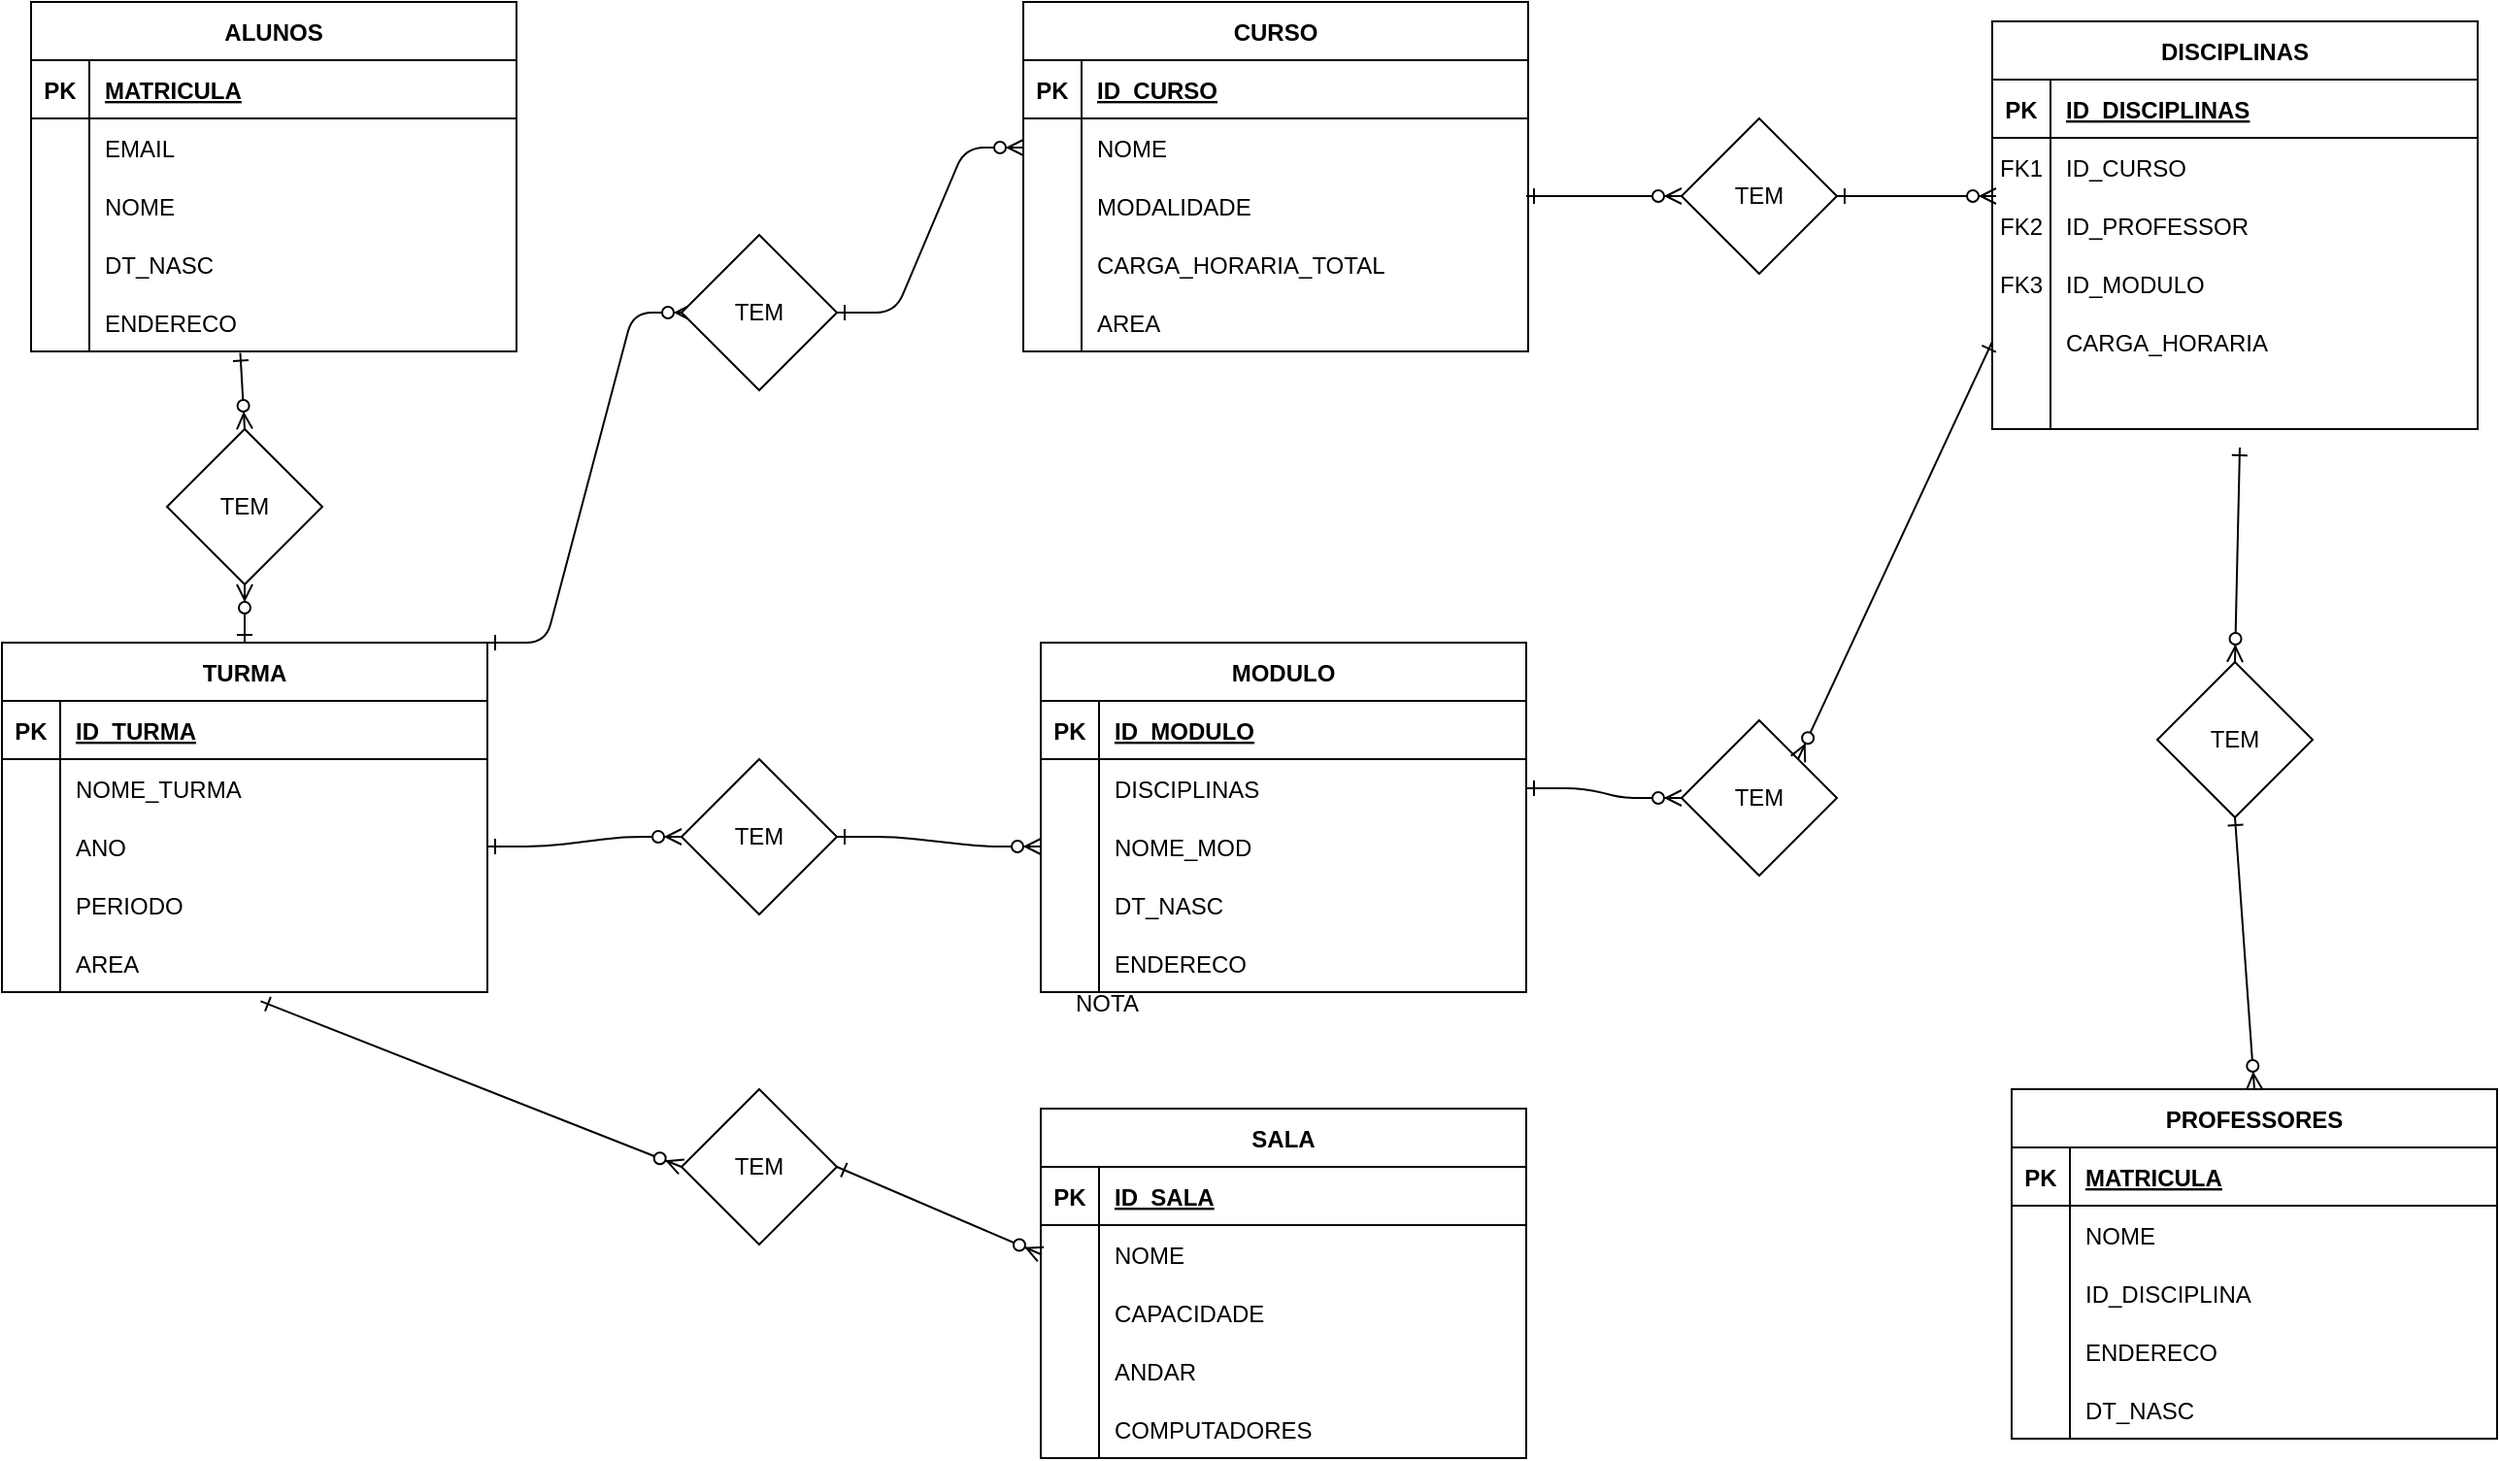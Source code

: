 <mxfile version="21.7.5" type="github">
  <diagram id="R2lEEEUBdFMjLlhIrx00" name="Page-1">
    <mxGraphModel dx="1434" dy="768" grid="1" gridSize="10" guides="1" tooltips="1" connect="1" arrows="1" fold="1" page="1" pageScale="1" pageWidth="850" pageHeight="1100" math="0" shadow="0" extFonts="Permanent Marker^https://fonts.googleapis.com/css?family=Permanent+Marker">
      <root>
        <mxCell id="0" />
        <mxCell id="1" parent="0" />
        <mxCell id="C-vyLk0tnHw3VtMMgP7b-1" value="" style="edgeStyle=entityRelationEdgeStyle;endArrow=ERzeroToMany;startArrow=ERone;endFill=1;startFill=0;exitX=1;exitY=0.5;exitDx=0;exitDy=0;entryX=0;entryY=0.5;entryDx=0;entryDy=0;" parent="1" source="-hiC41WYeYtVtAj1oazb-33" target="C-vyLk0tnHw3VtMMgP7b-6" edge="1">
          <mxGeometry width="100" height="100" relative="1" as="geometry">
            <mxPoint x="340" y="720" as="sourcePoint" />
            <mxPoint x="440" y="620" as="targetPoint" />
            <Array as="points">
              <mxPoint x="410" y="200" />
            </Array>
          </mxGeometry>
        </mxCell>
        <mxCell id="C-vyLk0tnHw3VtMMgP7b-12" value="" style="edgeStyle=entityRelationEdgeStyle;endArrow=ERzeroToMany;startArrow=ERone;endFill=1;startFill=0;entryX=0;entryY=0.5;entryDx=0;entryDy=0;" parent="1" source="-hiC41WYeYtVtAj1oazb-38" target="plqxTGIZk48bvA9duy29-41" edge="1">
          <mxGeometry width="100" height="100" relative="1" as="geometry">
            <mxPoint x="200" y="580" as="sourcePoint" />
            <mxPoint x="240" y="930" as="targetPoint" />
          </mxGeometry>
        </mxCell>
        <mxCell id="C-vyLk0tnHw3VtMMgP7b-2" value="CURSO" style="shape=table;startSize=30;container=1;collapsible=1;childLayout=tableLayout;fixedRows=1;rowLines=0;fontStyle=1;align=center;resizeLast=1;" parent="1" vertex="1">
          <mxGeometry x="561" y="120" width="260" height="180" as="geometry" />
        </mxCell>
        <mxCell id="C-vyLk0tnHw3VtMMgP7b-3" value="" style="shape=partialRectangle;collapsible=0;dropTarget=0;pointerEvents=0;fillColor=none;points=[[0,0.5],[1,0.5]];portConstraint=eastwest;top=0;left=0;right=0;bottom=1;" parent="C-vyLk0tnHw3VtMMgP7b-2" vertex="1">
          <mxGeometry y="30" width="260" height="30" as="geometry" />
        </mxCell>
        <mxCell id="C-vyLk0tnHw3VtMMgP7b-4" value="PK" style="shape=partialRectangle;overflow=hidden;connectable=0;fillColor=none;top=0;left=0;bottom=0;right=0;fontStyle=1;" parent="C-vyLk0tnHw3VtMMgP7b-3" vertex="1">
          <mxGeometry width="30" height="30" as="geometry">
            <mxRectangle width="30" height="30" as="alternateBounds" />
          </mxGeometry>
        </mxCell>
        <mxCell id="C-vyLk0tnHw3VtMMgP7b-5" value="ID_CURSO" style="shape=partialRectangle;overflow=hidden;connectable=0;fillColor=none;top=0;left=0;bottom=0;right=0;align=left;spacingLeft=6;fontStyle=5;" parent="C-vyLk0tnHw3VtMMgP7b-3" vertex="1">
          <mxGeometry x="30" width="230" height="30" as="geometry">
            <mxRectangle width="230" height="30" as="alternateBounds" />
          </mxGeometry>
        </mxCell>
        <mxCell id="C-vyLk0tnHw3VtMMgP7b-6" value="" style="shape=partialRectangle;collapsible=0;dropTarget=0;pointerEvents=0;fillColor=none;points=[[0,0.5],[1,0.5]];portConstraint=eastwest;top=0;left=0;right=0;bottom=0;" parent="C-vyLk0tnHw3VtMMgP7b-2" vertex="1">
          <mxGeometry y="60" width="260" height="30" as="geometry" />
        </mxCell>
        <mxCell id="C-vyLk0tnHw3VtMMgP7b-7" value="" style="shape=partialRectangle;overflow=hidden;connectable=0;fillColor=none;top=0;left=0;bottom=0;right=0;" parent="C-vyLk0tnHw3VtMMgP7b-6" vertex="1">
          <mxGeometry width="30" height="30" as="geometry">
            <mxRectangle width="30" height="30" as="alternateBounds" />
          </mxGeometry>
        </mxCell>
        <mxCell id="C-vyLk0tnHw3VtMMgP7b-8" value="NOME" style="shape=partialRectangle;overflow=hidden;connectable=0;fillColor=none;top=0;left=0;bottom=0;right=0;align=left;spacingLeft=6;" parent="C-vyLk0tnHw3VtMMgP7b-6" vertex="1">
          <mxGeometry x="30" width="230" height="30" as="geometry">
            <mxRectangle width="230" height="30" as="alternateBounds" />
          </mxGeometry>
        </mxCell>
        <mxCell id="C-vyLk0tnHw3VtMMgP7b-9" value="" style="shape=partialRectangle;collapsible=0;dropTarget=0;pointerEvents=0;fillColor=none;points=[[0,0.5],[1,0.5]];portConstraint=eastwest;top=0;left=0;right=0;bottom=0;" parent="C-vyLk0tnHw3VtMMgP7b-2" vertex="1">
          <mxGeometry y="90" width="260" height="30" as="geometry" />
        </mxCell>
        <mxCell id="C-vyLk0tnHw3VtMMgP7b-10" value="" style="shape=partialRectangle;overflow=hidden;connectable=0;fillColor=none;top=0;left=0;bottom=0;right=0;" parent="C-vyLk0tnHw3VtMMgP7b-9" vertex="1">
          <mxGeometry width="30" height="30" as="geometry">
            <mxRectangle width="30" height="30" as="alternateBounds" />
          </mxGeometry>
        </mxCell>
        <mxCell id="C-vyLk0tnHw3VtMMgP7b-11" value="MODALIDADE" style="shape=partialRectangle;overflow=hidden;connectable=0;fillColor=none;top=0;left=0;bottom=0;right=0;align=left;spacingLeft=6;" parent="C-vyLk0tnHw3VtMMgP7b-9" vertex="1">
          <mxGeometry x="30" width="230" height="30" as="geometry">
            <mxRectangle width="230" height="30" as="alternateBounds" />
          </mxGeometry>
        </mxCell>
        <mxCell id="plqxTGIZk48bvA9duy29-15" value="" style="shape=partialRectangle;collapsible=0;dropTarget=0;pointerEvents=0;fillColor=none;points=[[0,0.5],[1,0.5]];portConstraint=eastwest;top=0;left=0;right=0;bottom=0;" parent="C-vyLk0tnHw3VtMMgP7b-2" vertex="1">
          <mxGeometry y="120" width="260" height="30" as="geometry" />
        </mxCell>
        <mxCell id="plqxTGIZk48bvA9duy29-16" value="" style="shape=partialRectangle;overflow=hidden;connectable=0;fillColor=none;top=0;left=0;bottom=0;right=0;" parent="plqxTGIZk48bvA9duy29-15" vertex="1">
          <mxGeometry width="30" height="30" as="geometry">
            <mxRectangle width="30" height="30" as="alternateBounds" />
          </mxGeometry>
        </mxCell>
        <mxCell id="plqxTGIZk48bvA9duy29-17" value="CARGA_HORARIA_TOTAL" style="shape=partialRectangle;overflow=hidden;connectable=0;fillColor=none;top=0;left=0;bottom=0;right=0;align=left;spacingLeft=6;" parent="plqxTGIZk48bvA9duy29-15" vertex="1">
          <mxGeometry x="30" width="230" height="30" as="geometry">
            <mxRectangle width="230" height="30" as="alternateBounds" />
          </mxGeometry>
        </mxCell>
        <mxCell id="plqxTGIZk48bvA9duy29-18" value="" style="shape=partialRectangle;collapsible=0;dropTarget=0;pointerEvents=0;fillColor=none;points=[[0,0.5],[1,0.5]];portConstraint=eastwest;top=0;left=0;right=0;bottom=0;" parent="C-vyLk0tnHw3VtMMgP7b-2" vertex="1">
          <mxGeometry y="150" width="260" height="30" as="geometry" />
        </mxCell>
        <mxCell id="plqxTGIZk48bvA9duy29-19" value="" style="shape=partialRectangle;overflow=hidden;connectable=0;fillColor=none;top=0;left=0;bottom=0;right=0;" parent="plqxTGIZk48bvA9duy29-18" vertex="1">
          <mxGeometry width="30" height="30" as="geometry">
            <mxRectangle width="30" height="30" as="alternateBounds" />
          </mxGeometry>
        </mxCell>
        <mxCell id="plqxTGIZk48bvA9duy29-20" value="AREA" style="shape=partialRectangle;overflow=hidden;connectable=0;fillColor=none;top=0;left=0;bottom=0;right=0;align=left;spacingLeft=6;" parent="plqxTGIZk48bvA9duy29-18" vertex="1">
          <mxGeometry x="30" width="230" height="30" as="geometry">
            <mxRectangle width="230" height="30" as="alternateBounds" />
          </mxGeometry>
        </mxCell>
        <mxCell id="C-vyLk0tnHw3VtMMgP7b-13" value="DISCIPLINAS" style="shape=table;startSize=30;container=1;collapsible=1;childLayout=tableLayout;fixedRows=1;rowLines=0;fontStyle=1;align=center;resizeLast=1;" parent="1" vertex="1">
          <mxGeometry x="1060" y="130" width="250" height="210" as="geometry" />
        </mxCell>
        <mxCell id="C-vyLk0tnHw3VtMMgP7b-14" value="" style="shape=partialRectangle;collapsible=0;dropTarget=0;pointerEvents=0;fillColor=none;points=[[0,0.5],[1,0.5]];portConstraint=eastwest;top=0;left=0;right=0;bottom=1;" parent="C-vyLk0tnHw3VtMMgP7b-13" vertex="1">
          <mxGeometry y="30" width="250" height="30" as="geometry" />
        </mxCell>
        <mxCell id="C-vyLk0tnHw3VtMMgP7b-15" value="PK" style="shape=partialRectangle;overflow=hidden;connectable=0;fillColor=none;top=0;left=0;bottom=0;right=0;fontStyle=1;" parent="C-vyLk0tnHw3VtMMgP7b-14" vertex="1">
          <mxGeometry width="30" height="30" as="geometry">
            <mxRectangle width="30" height="30" as="alternateBounds" />
          </mxGeometry>
        </mxCell>
        <mxCell id="C-vyLk0tnHw3VtMMgP7b-16" value="ID_DISCIPLINAS" style="shape=partialRectangle;overflow=hidden;connectable=0;fillColor=none;top=0;left=0;bottom=0;right=0;align=left;spacingLeft=6;fontStyle=5;" parent="C-vyLk0tnHw3VtMMgP7b-14" vertex="1">
          <mxGeometry x="30" width="220" height="30" as="geometry">
            <mxRectangle width="220" height="30" as="alternateBounds" />
          </mxGeometry>
        </mxCell>
        <mxCell id="C-vyLk0tnHw3VtMMgP7b-17" value="" style="shape=partialRectangle;collapsible=0;dropTarget=0;pointerEvents=0;fillColor=none;points=[[0,0.5],[1,0.5]];portConstraint=eastwest;top=0;left=0;right=0;bottom=0;" parent="C-vyLk0tnHw3VtMMgP7b-13" vertex="1">
          <mxGeometry y="60" width="250" height="30" as="geometry" />
        </mxCell>
        <mxCell id="C-vyLk0tnHw3VtMMgP7b-18" value="FK1" style="shape=partialRectangle;overflow=hidden;connectable=0;fillColor=none;top=0;left=0;bottom=0;right=0;" parent="C-vyLk0tnHw3VtMMgP7b-17" vertex="1">
          <mxGeometry width="30" height="30" as="geometry">
            <mxRectangle width="30" height="30" as="alternateBounds" />
          </mxGeometry>
        </mxCell>
        <mxCell id="C-vyLk0tnHw3VtMMgP7b-19" value="ID_CURSO" style="shape=partialRectangle;overflow=hidden;connectable=0;fillColor=none;top=0;left=0;bottom=0;right=0;align=left;spacingLeft=6;" parent="C-vyLk0tnHw3VtMMgP7b-17" vertex="1">
          <mxGeometry x="30" width="220" height="30" as="geometry">
            <mxRectangle width="220" height="30" as="alternateBounds" />
          </mxGeometry>
        </mxCell>
        <mxCell id="C-vyLk0tnHw3VtMMgP7b-20" value="" style="shape=partialRectangle;collapsible=0;dropTarget=0;pointerEvents=0;fillColor=none;points=[[0,0.5],[1,0.5]];portConstraint=eastwest;top=0;left=0;right=0;bottom=0;" parent="C-vyLk0tnHw3VtMMgP7b-13" vertex="1">
          <mxGeometry y="90" width="250" height="30" as="geometry" />
        </mxCell>
        <mxCell id="C-vyLk0tnHw3VtMMgP7b-21" value="FK2" style="shape=partialRectangle;overflow=hidden;connectable=0;fillColor=none;top=0;left=0;bottom=0;right=0;" parent="C-vyLk0tnHw3VtMMgP7b-20" vertex="1">
          <mxGeometry width="30" height="30" as="geometry">
            <mxRectangle width="30" height="30" as="alternateBounds" />
          </mxGeometry>
        </mxCell>
        <mxCell id="C-vyLk0tnHw3VtMMgP7b-22" value="ID_PROFESSOR" style="shape=partialRectangle;overflow=hidden;connectable=0;fillColor=none;top=0;left=0;bottom=0;right=0;align=left;spacingLeft=6;" parent="C-vyLk0tnHw3VtMMgP7b-20" vertex="1">
          <mxGeometry x="30" width="220" height="30" as="geometry">
            <mxRectangle width="220" height="30" as="alternateBounds" />
          </mxGeometry>
        </mxCell>
        <mxCell id="plqxTGIZk48bvA9duy29-24" value="" style="shape=partialRectangle;collapsible=0;dropTarget=0;pointerEvents=0;fillColor=none;points=[[0,0.5],[1,0.5]];portConstraint=eastwest;top=0;left=0;right=0;bottom=0;" parent="C-vyLk0tnHw3VtMMgP7b-13" vertex="1">
          <mxGeometry y="120" width="250" height="30" as="geometry" />
        </mxCell>
        <mxCell id="plqxTGIZk48bvA9duy29-25" value="FK3" style="shape=partialRectangle;overflow=hidden;connectable=0;fillColor=none;top=0;left=0;bottom=0;right=0;" parent="plqxTGIZk48bvA9duy29-24" vertex="1">
          <mxGeometry width="30" height="30" as="geometry">
            <mxRectangle width="30" height="30" as="alternateBounds" />
          </mxGeometry>
        </mxCell>
        <mxCell id="plqxTGIZk48bvA9duy29-26" value="" style="shape=partialRectangle;overflow=hidden;connectable=0;fillColor=none;top=0;left=0;bottom=0;right=0;align=left;spacingLeft=6;" parent="plqxTGIZk48bvA9duy29-24" vertex="1">
          <mxGeometry x="30" width="220" height="30" as="geometry">
            <mxRectangle width="220" height="30" as="alternateBounds" />
          </mxGeometry>
        </mxCell>
        <mxCell id="plqxTGIZk48bvA9duy29-27" value="" style="shape=partialRectangle;collapsible=0;dropTarget=0;pointerEvents=0;fillColor=none;points=[[0,0.5],[1,0.5]];portConstraint=eastwest;top=0;left=0;right=0;bottom=0;" parent="C-vyLk0tnHw3VtMMgP7b-13" vertex="1">
          <mxGeometry y="150" width="250" height="30" as="geometry" />
        </mxCell>
        <mxCell id="plqxTGIZk48bvA9duy29-28" value="" style="shape=partialRectangle;overflow=hidden;connectable=0;fillColor=none;top=0;left=0;bottom=0;right=0;" parent="plqxTGIZk48bvA9duy29-27" vertex="1">
          <mxGeometry width="30" height="30" as="geometry">
            <mxRectangle width="30" height="30" as="alternateBounds" />
          </mxGeometry>
        </mxCell>
        <mxCell id="plqxTGIZk48bvA9duy29-29" value="CARGA_HORARIA" style="shape=partialRectangle;overflow=hidden;connectable=0;fillColor=none;top=0;left=0;bottom=0;right=0;align=left;spacingLeft=6;" parent="plqxTGIZk48bvA9duy29-27" vertex="1">
          <mxGeometry x="30" width="220" height="30" as="geometry">
            <mxRectangle width="220" height="30" as="alternateBounds" />
          </mxGeometry>
        </mxCell>
        <mxCell id="plqxTGIZk48bvA9duy29-30" value="" style="shape=partialRectangle;collapsible=0;dropTarget=0;pointerEvents=0;fillColor=none;points=[[0,0.5],[1,0.5]];portConstraint=eastwest;top=0;left=0;right=0;bottom=0;" parent="C-vyLk0tnHw3VtMMgP7b-13" vertex="1">
          <mxGeometry y="180" width="250" height="30" as="geometry" />
        </mxCell>
        <mxCell id="plqxTGIZk48bvA9duy29-31" value="" style="shape=partialRectangle;overflow=hidden;connectable=0;fillColor=none;top=0;left=0;bottom=0;right=0;" parent="plqxTGIZk48bvA9duy29-30" vertex="1">
          <mxGeometry width="30" height="30" as="geometry">
            <mxRectangle width="30" height="30" as="alternateBounds" />
          </mxGeometry>
        </mxCell>
        <mxCell id="plqxTGIZk48bvA9duy29-32" value="" style="shape=partialRectangle;overflow=hidden;connectable=0;fillColor=none;top=0;left=0;bottom=0;right=0;align=left;spacingLeft=6;" parent="plqxTGIZk48bvA9duy29-30" vertex="1">
          <mxGeometry x="30" width="220" height="30" as="geometry">
            <mxRectangle width="220" height="30" as="alternateBounds" />
          </mxGeometry>
        </mxCell>
        <mxCell id="C-vyLk0tnHw3VtMMgP7b-23" value="ALUNOS" style="shape=table;startSize=30;container=1;collapsible=1;childLayout=tableLayout;fixedRows=1;rowLines=0;fontStyle=1;align=center;resizeLast=1;" parent="1" vertex="1">
          <mxGeometry x="50" y="120" width="250" height="180" as="geometry">
            <mxRectangle x="50" y="120" width="80" height="30" as="alternateBounds" />
          </mxGeometry>
        </mxCell>
        <mxCell id="C-vyLk0tnHw3VtMMgP7b-24" value="" style="shape=partialRectangle;collapsible=0;dropTarget=0;pointerEvents=0;fillColor=none;points=[[0,0.5],[1,0.5]];portConstraint=eastwest;top=0;left=0;right=0;bottom=1;" parent="C-vyLk0tnHw3VtMMgP7b-23" vertex="1">
          <mxGeometry y="30" width="250" height="30" as="geometry" />
        </mxCell>
        <mxCell id="C-vyLk0tnHw3VtMMgP7b-25" value="PK" style="shape=partialRectangle;overflow=hidden;connectable=0;fillColor=none;top=0;left=0;bottom=0;right=0;fontStyle=1;" parent="C-vyLk0tnHw3VtMMgP7b-24" vertex="1">
          <mxGeometry width="30" height="30" as="geometry">
            <mxRectangle width="30" height="30" as="alternateBounds" />
          </mxGeometry>
        </mxCell>
        <mxCell id="C-vyLk0tnHw3VtMMgP7b-26" value="MATRICULA" style="shape=partialRectangle;overflow=hidden;connectable=0;fillColor=none;top=0;left=0;bottom=0;right=0;align=left;spacingLeft=6;fontStyle=5;" parent="C-vyLk0tnHw3VtMMgP7b-24" vertex="1">
          <mxGeometry x="30" width="220" height="30" as="geometry">
            <mxRectangle width="220" height="30" as="alternateBounds" />
          </mxGeometry>
        </mxCell>
        <mxCell id="C-vyLk0tnHw3VtMMgP7b-27" value="" style="shape=partialRectangle;collapsible=0;dropTarget=0;pointerEvents=0;fillColor=none;points=[[0,0.5],[1,0.5]];portConstraint=eastwest;top=0;left=0;right=0;bottom=0;" parent="C-vyLk0tnHw3VtMMgP7b-23" vertex="1">
          <mxGeometry y="60" width="250" height="30" as="geometry" />
        </mxCell>
        <mxCell id="C-vyLk0tnHw3VtMMgP7b-28" value="" style="shape=partialRectangle;overflow=hidden;connectable=0;fillColor=none;top=0;left=0;bottom=0;right=0;" parent="C-vyLk0tnHw3VtMMgP7b-27" vertex="1">
          <mxGeometry width="30" height="30" as="geometry">
            <mxRectangle width="30" height="30" as="alternateBounds" />
          </mxGeometry>
        </mxCell>
        <mxCell id="C-vyLk0tnHw3VtMMgP7b-29" value="EMAIL" style="shape=partialRectangle;overflow=hidden;connectable=0;fillColor=none;top=0;left=0;bottom=0;right=0;align=left;spacingLeft=6;" parent="C-vyLk0tnHw3VtMMgP7b-27" vertex="1">
          <mxGeometry x="30" width="220" height="30" as="geometry">
            <mxRectangle width="220" height="30" as="alternateBounds" />
          </mxGeometry>
        </mxCell>
        <mxCell id="plqxTGIZk48bvA9duy29-6" value="" style="shape=partialRectangle;collapsible=0;dropTarget=0;pointerEvents=0;fillColor=none;points=[[0,0.5],[1,0.5]];portConstraint=eastwest;top=0;left=0;right=0;bottom=0;" parent="C-vyLk0tnHw3VtMMgP7b-23" vertex="1">
          <mxGeometry y="90" width="250" height="30" as="geometry" />
        </mxCell>
        <mxCell id="plqxTGIZk48bvA9duy29-7" value="" style="shape=partialRectangle;overflow=hidden;connectable=0;fillColor=none;top=0;left=0;bottom=0;right=0;" parent="plqxTGIZk48bvA9duy29-6" vertex="1">
          <mxGeometry width="30" height="30" as="geometry">
            <mxRectangle width="30" height="30" as="alternateBounds" />
          </mxGeometry>
        </mxCell>
        <mxCell id="plqxTGIZk48bvA9duy29-8" value="NOME" style="shape=partialRectangle;overflow=hidden;connectable=0;fillColor=none;top=0;left=0;bottom=0;right=0;align=left;spacingLeft=6;" parent="plqxTGIZk48bvA9duy29-6" vertex="1">
          <mxGeometry x="30" width="220" height="30" as="geometry">
            <mxRectangle width="220" height="30" as="alternateBounds" />
          </mxGeometry>
        </mxCell>
        <mxCell id="plqxTGIZk48bvA9duy29-9" value="" style="shape=partialRectangle;collapsible=0;dropTarget=0;pointerEvents=0;fillColor=none;points=[[0,0.5],[1,0.5]];portConstraint=eastwest;top=0;left=0;right=0;bottom=0;" parent="C-vyLk0tnHw3VtMMgP7b-23" vertex="1">
          <mxGeometry y="120" width="250" height="30" as="geometry" />
        </mxCell>
        <mxCell id="plqxTGIZk48bvA9duy29-10" value="" style="shape=partialRectangle;overflow=hidden;connectable=0;fillColor=none;top=0;left=0;bottom=0;right=0;" parent="plqxTGIZk48bvA9duy29-9" vertex="1">
          <mxGeometry width="30" height="30" as="geometry">
            <mxRectangle width="30" height="30" as="alternateBounds" />
          </mxGeometry>
        </mxCell>
        <mxCell id="plqxTGIZk48bvA9duy29-11" value="DT_NASC" style="shape=partialRectangle;overflow=hidden;connectable=0;fillColor=none;top=0;left=0;bottom=0;right=0;align=left;spacingLeft=6;" parent="plqxTGIZk48bvA9duy29-9" vertex="1">
          <mxGeometry x="30" width="220" height="30" as="geometry">
            <mxRectangle width="220" height="30" as="alternateBounds" />
          </mxGeometry>
        </mxCell>
        <mxCell id="plqxTGIZk48bvA9duy29-12" value="" style="shape=partialRectangle;collapsible=0;dropTarget=0;pointerEvents=0;fillColor=none;points=[[0,0.5],[1,0.5]];portConstraint=eastwest;top=0;left=0;right=0;bottom=0;" parent="C-vyLk0tnHw3VtMMgP7b-23" vertex="1">
          <mxGeometry y="150" width="250" height="30" as="geometry" />
        </mxCell>
        <mxCell id="plqxTGIZk48bvA9duy29-13" value="" style="shape=partialRectangle;overflow=hidden;connectable=0;fillColor=none;top=0;left=0;bottom=0;right=0;" parent="plqxTGIZk48bvA9duy29-12" vertex="1">
          <mxGeometry width="30" height="30" as="geometry">
            <mxRectangle width="30" height="30" as="alternateBounds" />
          </mxGeometry>
        </mxCell>
        <mxCell id="plqxTGIZk48bvA9duy29-14" value="ENDERECO" style="shape=partialRectangle;overflow=hidden;connectable=0;fillColor=none;top=0;left=0;bottom=0;right=0;align=left;spacingLeft=6;" parent="plqxTGIZk48bvA9duy29-12" vertex="1">
          <mxGeometry x="30" width="220" height="30" as="geometry">
            <mxRectangle width="220" height="30" as="alternateBounds" />
          </mxGeometry>
        </mxCell>
        <mxCell id="plqxTGIZk48bvA9duy29-34" value="MODULO" style="shape=table;startSize=30;container=1;collapsible=1;childLayout=tableLayout;fixedRows=1;rowLines=0;fontStyle=1;align=center;resizeLast=1;" parent="1" vertex="1">
          <mxGeometry x="570" y="450" width="250" height="180" as="geometry" />
        </mxCell>
        <mxCell id="plqxTGIZk48bvA9duy29-35" value="" style="shape=partialRectangle;collapsible=0;dropTarget=0;pointerEvents=0;fillColor=none;points=[[0,0.5],[1,0.5]];portConstraint=eastwest;top=0;left=0;right=0;bottom=1;" parent="plqxTGIZk48bvA9duy29-34" vertex="1">
          <mxGeometry y="30" width="250" height="30" as="geometry" />
        </mxCell>
        <mxCell id="plqxTGIZk48bvA9duy29-36" value="PK" style="shape=partialRectangle;overflow=hidden;connectable=0;fillColor=none;top=0;left=0;bottom=0;right=0;fontStyle=1;" parent="plqxTGIZk48bvA9duy29-35" vertex="1">
          <mxGeometry width="30" height="30" as="geometry">
            <mxRectangle width="30" height="30" as="alternateBounds" />
          </mxGeometry>
        </mxCell>
        <mxCell id="plqxTGIZk48bvA9duy29-37" value="ID_MODULO" style="shape=partialRectangle;overflow=hidden;connectable=0;fillColor=none;top=0;left=0;bottom=0;right=0;align=left;spacingLeft=6;fontStyle=5;" parent="plqxTGIZk48bvA9duy29-35" vertex="1">
          <mxGeometry x="30" width="220" height="30" as="geometry">
            <mxRectangle width="220" height="30" as="alternateBounds" />
          </mxGeometry>
        </mxCell>
        <mxCell id="plqxTGIZk48bvA9duy29-38" value="" style="shape=partialRectangle;collapsible=0;dropTarget=0;pointerEvents=0;fillColor=none;points=[[0,0.5],[1,0.5]];portConstraint=eastwest;top=0;left=0;right=0;bottom=0;" parent="plqxTGIZk48bvA9duy29-34" vertex="1">
          <mxGeometry y="60" width="250" height="30" as="geometry" />
        </mxCell>
        <mxCell id="plqxTGIZk48bvA9duy29-39" value="" style="shape=partialRectangle;overflow=hidden;connectable=0;fillColor=none;top=0;left=0;bottom=0;right=0;" parent="plqxTGIZk48bvA9duy29-38" vertex="1">
          <mxGeometry width="30" height="30" as="geometry">
            <mxRectangle width="30" height="30" as="alternateBounds" />
          </mxGeometry>
        </mxCell>
        <mxCell id="plqxTGIZk48bvA9duy29-40" value="DISCIPLINAS" style="shape=partialRectangle;overflow=hidden;connectable=0;fillColor=none;top=0;left=0;bottom=0;right=0;align=left;spacingLeft=6;" parent="plqxTGIZk48bvA9duy29-38" vertex="1">
          <mxGeometry x="30" width="220" height="30" as="geometry">
            <mxRectangle width="220" height="30" as="alternateBounds" />
          </mxGeometry>
        </mxCell>
        <mxCell id="plqxTGIZk48bvA9duy29-41" value="" style="shape=partialRectangle;collapsible=0;dropTarget=0;pointerEvents=0;fillColor=none;points=[[0,0.5],[1,0.5]];portConstraint=eastwest;top=0;left=0;right=0;bottom=0;" parent="plqxTGIZk48bvA9duy29-34" vertex="1">
          <mxGeometry y="90" width="250" height="30" as="geometry" />
        </mxCell>
        <mxCell id="plqxTGIZk48bvA9duy29-42" value="" style="shape=partialRectangle;overflow=hidden;connectable=0;fillColor=none;top=0;left=0;bottom=0;right=0;" parent="plqxTGIZk48bvA9duy29-41" vertex="1">
          <mxGeometry width="30" height="30" as="geometry">
            <mxRectangle width="30" height="30" as="alternateBounds" />
          </mxGeometry>
        </mxCell>
        <mxCell id="plqxTGIZk48bvA9duy29-43" value="NOME_MOD" style="shape=partialRectangle;overflow=hidden;connectable=0;fillColor=none;top=0;left=0;bottom=0;right=0;align=left;spacingLeft=6;" parent="plqxTGIZk48bvA9duy29-41" vertex="1">
          <mxGeometry x="30" width="220" height="30" as="geometry">
            <mxRectangle width="220" height="30" as="alternateBounds" />
          </mxGeometry>
        </mxCell>
        <mxCell id="plqxTGIZk48bvA9duy29-44" value="" style="shape=partialRectangle;collapsible=0;dropTarget=0;pointerEvents=0;fillColor=none;points=[[0,0.5],[1,0.5]];portConstraint=eastwest;top=0;left=0;right=0;bottom=0;" parent="plqxTGIZk48bvA9duy29-34" vertex="1">
          <mxGeometry y="120" width="250" height="30" as="geometry" />
        </mxCell>
        <mxCell id="plqxTGIZk48bvA9duy29-45" value="" style="shape=partialRectangle;overflow=hidden;connectable=0;fillColor=none;top=0;left=0;bottom=0;right=0;" parent="plqxTGIZk48bvA9duy29-44" vertex="1">
          <mxGeometry width="30" height="30" as="geometry">
            <mxRectangle width="30" height="30" as="alternateBounds" />
          </mxGeometry>
        </mxCell>
        <mxCell id="plqxTGIZk48bvA9duy29-46" value="DT_NASC" style="shape=partialRectangle;overflow=hidden;connectable=0;fillColor=none;top=0;left=0;bottom=0;right=0;align=left;spacingLeft=6;" parent="plqxTGIZk48bvA9duy29-44" vertex="1">
          <mxGeometry x="30" width="220" height="30" as="geometry">
            <mxRectangle width="220" height="30" as="alternateBounds" />
          </mxGeometry>
        </mxCell>
        <mxCell id="plqxTGIZk48bvA9duy29-47" value="" style="shape=partialRectangle;collapsible=0;dropTarget=0;pointerEvents=0;fillColor=none;points=[[0,0.5],[1,0.5]];portConstraint=eastwest;top=0;left=0;right=0;bottom=0;" parent="plqxTGIZk48bvA9duy29-34" vertex="1">
          <mxGeometry y="150" width="250" height="30" as="geometry" />
        </mxCell>
        <mxCell id="plqxTGIZk48bvA9duy29-48" value="" style="shape=partialRectangle;overflow=hidden;connectable=0;fillColor=none;top=0;left=0;bottom=0;right=0;" parent="plqxTGIZk48bvA9duy29-47" vertex="1">
          <mxGeometry width="30" height="30" as="geometry">
            <mxRectangle width="30" height="30" as="alternateBounds" />
          </mxGeometry>
        </mxCell>
        <mxCell id="plqxTGIZk48bvA9duy29-49" value="ENDERECO" style="shape=partialRectangle;overflow=hidden;connectable=0;fillColor=none;top=0;left=0;bottom=0;right=0;align=left;spacingLeft=6;" parent="plqxTGIZk48bvA9duy29-47" vertex="1">
          <mxGeometry x="30" width="220" height="30" as="geometry">
            <mxRectangle width="220" height="30" as="alternateBounds" />
          </mxGeometry>
        </mxCell>
        <mxCell id="plqxTGIZk48bvA9duy29-50" value="NOTA" style="shape=partialRectangle;overflow=hidden;connectable=0;fillColor=none;top=0;left=0;bottom=0;right=0;align=left;spacingLeft=6;" parent="1" vertex="1">
          <mxGeometry x="580" y="620" width="220" height="30" as="geometry">
            <mxRectangle width="220" height="30" as="alternateBounds" />
          </mxGeometry>
        </mxCell>
        <mxCell id="plqxTGIZk48bvA9duy29-51" value="TURMA" style="shape=table;startSize=30;container=1;collapsible=1;childLayout=tableLayout;fixedRows=1;rowLines=0;fontStyle=1;align=center;resizeLast=1;" parent="1" vertex="1">
          <mxGeometry x="35" y="450" width="250" height="180" as="geometry" />
        </mxCell>
        <mxCell id="plqxTGIZk48bvA9duy29-52" value="" style="shape=partialRectangle;collapsible=0;dropTarget=0;pointerEvents=0;fillColor=none;points=[[0,0.5],[1,0.5]];portConstraint=eastwest;top=0;left=0;right=0;bottom=1;" parent="plqxTGIZk48bvA9duy29-51" vertex="1">
          <mxGeometry y="30" width="250" height="30" as="geometry" />
        </mxCell>
        <mxCell id="plqxTGIZk48bvA9duy29-53" value="PK" style="shape=partialRectangle;overflow=hidden;connectable=0;fillColor=none;top=0;left=0;bottom=0;right=0;fontStyle=1;" parent="plqxTGIZk48bvA9duy29-52" vertex="1">
          <mxGeometry width="30" height="30" as="geometry">
            <mxRectangle width="30" height="30" as="alternateBounds" />
          </mxGeometry>
        </mxCell>
        <mxCell id="plqxTGIZk48bvA9duy29-54" value="ID_TURMA" style="shape=partialRectangle;overflow=hidden;connectable=0;fillColor=none;top=0;left=0;bottom=0;right=0;align=left;spacingLeft=6;fontStyle=5;" parent="plqxTGIZk48bvA9duy29-52" vertex="1">
          <mxGeometry x="30" width="220" height="30" as="geometry">
            <mxRectangle width="220" height="30" as="alternateBounds" />
          </mxGeometry>
        </mxCell>
        <mxCell id="plqxTGIZk48bvA9duy29-55" value="" style="shape=partialRectangle;collapsible=0;dropTarget=0;pointerEvents=0;fillColor=none;points=[[0,0.5],[1,0.5]];portConstraint=eastwest;top=0;left=0;right=0;bottom=0;" parent="plqxTGIZk48bvA9duy29-51" vertex="1">
          <mxGeometry y="60" width="250" height="30" as="geometry" />
        </mxCell>
        <mxCell id="plqxTGIZk48bvA9duy29-56" value="" style="shape=partialRectangle;overflow=hidden;connectable=0;fillColor=none;top=0;left=0;bottom=0;right=0;" parent="plqxTGIZk48bvA9duy29-55" vertex="1">
          <mxGeometry width="30" height="30" as="geometry">
            <mxRectangle width="30" height="30" as="alternateBounds" />
          </mxGeometry>
        </mxCell>
        <mxCell id="plqxTGIZk48bvA9duy29-57" value="NOME_TURMA" style="shape=partialRectangle;overflow=hidden;connectable=0;fillColor=none;top=0;left=0;bottom=0;right=0;align=left;spacingLeft=6;" parent="plqxTGIZk48bvA9duy29-55" vertex="1">
          <mxGeometry x="30" width="220" height="30" as="geometry">
            <mxRectangle width="220" height="30" as="alternateBounds" />
          </mxGeometry>
        </mxCell>
        <mxCell id="plqxTGIZk48bvA9duy29-58" value="" style="shape=partialRectangle;collapsible=0;dropTarget=0;pointerEvents=0;fillColor=none;points=[[0,0.5],[1,0.5]];portConstraint=eastwest;top=0;left=0;right=0;bottom=0;" parent="plqxTGIZk48bvA9duy29-51" vertex="1">
          <mxGeometry y="90" width="250" height="30" as="geometry" />
        </mxCell>
        <mxCell id="plqxTGIZk48bvA9duy29-59" value="" style="shape=partialRectangle;overflow=hidden;connectable=0;fillColor=none;top=0;left=0;bottom=0;right=0;" parent="plqxTGIZk48bvA9duy29-58" vertex="1">
          <mxGeometry width="30" height="30" as="geometry">
            <mxRectangle width="30" height="30" as="alternateBounds" />
          </mxGeometry>
        </mxCell>
        <mxCell id="plqxTGIZk48bvA9duy29-60" value="ANO" style="shape=partialRectangle;overflow=hidden;connectable=0;fillColor=none;top=0;left=0;bottom=0;right=0;align=left;spacingLeft=6;" parent="plqxTGIZk48bvA9duy29-58" vertex="1">
          <mxGeometry x="30" width="220" height="30" as="geometry">
            <mxRectangle width="220" height="30" as="alternateBounds" />
          </mxGeometry>
        </mxCell>
        <mxCell id="plqxTGIZk48bvA9duy29-61" value="" style="shape=partialRectangle;collapsible=0;dropTarget=0;pointerEvents=0;fillColor=none;points=[[0,0.5],[1,0.5]];portConstraint=eastwest;top=0;left=0;right=0;bottom=0;" parent="plqxTGIZk48bvA9duy29-51" vertex="1">
          <mxGeometry y="120" width="250" height="30" as="geometry" />
        </mxCell>
        <mxCell id="plqxTGIZk48bvA9duy29-62" value="" style="shape=partialRectangle;overflow=hidden;connectable=0;fillColor=none;top=0;left=0;bottom=0;right=0;" parent="plqxTGIZk48bvA9duy29-61" vertex="1">
          <mxGeometry width="30" height="30" as="geometry">
            <mxRectangle width="30" height="30" as="alternateBounds" />
          </mxGeometry>
        </mxCell>
        <mxCell id="plqxTGIZk48bvA9duy29-63" value="PERIODO" style="shape=partialRectangle;overflow=hidden;connectable=0;fillColor=none;top=0;left=0;bottom=0;right=0;align=left;spacingLeft=6;" parent="plqxTGIZk48bvA9duy29-61" vertex="1">
          <mxGeometry x="30" width="220" height="30" as="geometry">
            <mxRectangle width="220" height="30" as="alternateBounds" />
          </mxGeometry>
        </mxCell>
        <mxCell id="plqxTGIZk48bvA9duy29-64" value="" style="shape=partialRectangle;collapsible=0;dropTarget=0;pointerEvents=0;fillColor=none;points=[[0,0.5],[1,0.5]];portConstraint=eastwest;top=0;left=0;right=0;bottom=0;" parent="plqxTGIZk48bvA9duy29-51" vertex="1">
          <mxGeometry y="150" width="250" height="30" as="geometry" />
        </mxCell>
        <mxCell id="plqxTGIZk48bvA9duy29-65" value="" style="shape=partialRectangle;overflow=hidden;connectable=0;fillColor=none;top=0;left=0;bottom=0;right=0;" parent="plqxTGIZk48bvA9duy29-64" vertex="1">
          <mxGeometry width="30" height="30" as="geometry">
            <mxRectangle width="30" height="30" as="alternateBounds" />
          </mxGeometry>
        </mxCell>
        <mxCell id="plqxTGIZk48bvA9duy29-66" value="AREA" style="shape=partialRectangle;overflow=hidden;connectable=0;fillColor=none;top=0;left=0;bottom=0;right=0;align=left;spacingLeft=6;" parent="plqxTGIZk48bvA9duy29-64" vertex="1">
          <mxGeometry x="30" width="220" height="30" as="geometry">
            <mxRectangle width="220" height="30" as="alternateBounds" />
          </mxGeometry>
        </mxCell>
        <mxCell id="plqxTGIZk48bvA9duy29-69" value="" style="edgeStyle=entityRelationEdgeStyle;endArrow=ERzeroToMany;startArrow=ERone;endFill=1;startFill=0;entryX=0.008;entryY=0;entryDx=0;entryDy=0;entryPerimeter=0;" parent="1" source="-hiC41WYeYtVtAj1oazb-36" target="C-vyLk0tnHw3VtMMgP7b-20" edge="1">
          <mxGeometry width="100" height="100" relative="1" as="geometry">
            <mxPoint x="830" y="175" as="sourcePoint" />
            <mxPoint x="850" y="530" as="targetPoint" />
            <Array as="points">
              <mxPoint x="810" y="350" />
              <mxPoint x="970" y="260" />
              <mxPoint x="820" y="420" />
              <mxPoint x="860" y="470" />
              <mxPoint x="830" y="420" />
              <mxPoint x="910" y="260" />
              <mxPoint x="850" y="470" />
              <mxPoint x="790" y="530" />
            </Array>
          </mxGeometry>
        </mxCell>
        <mxCell id="-hiC41WYeYtVtAj1oazb-1" value="SALA" style="shape=table;startSize=30;container=1;collapsible=1;childLayout=tableLayout;fixedRows=1;rowLines=0;fontStyle=1;align=center;resizeLast=1;" parent="1" vertex="1">
          <mxGeometry x="570" y="690" width="250" height="180" as="geometry" />
        </mxCell>
        <mxCell id="-hiC41WYeYtVtAj1oazb-2" value="" style="shape=partialRectangle;collapsible=0;dropTarget=0;pointerEvents=0;fillColor=none;points=[[0,0.5],[1,0.5]];portConstraint=eastwest;top=0;left=0;right=0;bottom=1;" parent="-hiC41WYeYtVtAj1oazb-1" vertex="1">
          <mxGeometry y="30" width="250" height="30" as="geometry" />
        </mxCell>
        <mxCell id="-hiC41WYeYtVtAj1oazb-3" value="PK" style="shape=partialRectangle;overflow=hidden;connectable=0;fillColor=none;top=0;left=0;bottom=0;right=0;fontStyle=1;" parent="-hiC41WYeYtVtAj1oazb-2" vertex="1">
          <mxGeometry width="30" height="30" as="geometry">
            <mxRectangle width="30" height="30" as="alternateBounds" />
          </mxGeometry>
        </mxCell>
        <mxCell id="-hiC41WYeYtVtAj1oazb-4" value="ID_SALA" style="shape=partialRectangle;overflow=hidden;connectable=0;fillColor=none;top=0;left=0;bottom=0;right=0;align=left;spacingLeft=6;fontStyle=5;" parent="-hiC41WYeYtVtAj1oazb-2" vertex="1">
          <mxGeometry x="30" width="220" height="30" as="geometry">
            <mxRectangle width="220" height="30" as="alternateBounds" />
          </mxGeometry>
        </mxCell>
        <mxCell id="-hiC41WYeYtVtAj1oazb-5" value="" style="shape=partialRectangle;collapsible=0;dropTarget=0;pointerEvents=0;fillColor=none;points=[[0,0.5],[1,0.5]];portConstraint=eastwest;top=0;left=0;right=0;bottom=0;" parent="-hiC41WYeYtVtAj1oazb-1" vertex="1">
          <mxGeometry y="60" width="250" height="30" as="geometry" />
        </mxCell>
        <mxCell id="-hiC41WYeYtVtAj1oazb-6" value="" style="shape=partialRectangle;overflow=hidden;connectable=0;fillColor=none;top=0;left=0;bottom=0;right=0;" parent="-hiC41WYeYtVtAj1oazb-5" vertex="1">
          <mxGeometry width="30" height="30" as="geometry">
            <mxRectangle width="30" height="30" as="alternateBounds" />
          </mxGeometry>
        </mxCell>
        <mxCell id="-hiC41WYeYtVtAj1oazb-7" value="NOME" style="shape=partialRectangle;overflow=hidden;connectable=0;fillColor=none;top=0;left=0;bottom=0;right=0;align=left;spacingLeft=6;" parent="-hiC41WYeYtVtAj1oazb-5" vertex="1">
          <mxGeometry x="30" width="220" height="30" as="geometry">
            <mxRectangle width="220" height="30" as="alternateBounds" />
          </mxGeometry>
        </mxCell>
        <mxCell id="-hiC41WYeYtVtAj1oazb-8" value="" style="shape=partialRectangle;collapsible=0;dropTarget=0;pointerEvents=0;fillColor=none;points=[[0,0.5],[1,0.5]];portConstraint=eastwest;top=0;left=0;right=0;bottom=0;" parent="-hiC41WYeYtVtAj1oazb-1" vertex="1">
          <mxGeometry y="90" width="250" height="30" as="geometry" />
        </mxCell>
        <mxCell id="-hiC41WYeYtVtAj1oazb-9" value="" style="shape=partialRectangle;overflow=hidden;connectable=0;fillColor=none;top=0;left=0;bottom=0;right=0;" parent="-hiC41WYeYtVtAj1oazb-8" vertex="1">
          <mxGeometry width="30" height="30" as="geometry">
            <mxRectangle width="30" height="30" as="alternateBounds" />
          </mxGeometry>
        </mxCell>
        <mxCell id="-hiC41WYeYtVtAj1oazb-10" value="CAPACIDADE" style="shape=partialRectangle;overflow=hidden;connectable=0;fillColor=none;top=0;left=0;bottom=0;right=0;align=left;spacingLeft=6;" parent="-hiC41WYeYtVtAj1oazb-8" vertex="1">
          <mxGeometry x="30" width="220" height="30" as="geometry">
            <mxRectangle width="220" height="30" as="alternateBounds" />
          </mxGeometry>
        </mxCell>
        <mxCell id="-hiC41WYeYtVtAj1oazb-11" value="" style="shape=partialRectangle;collapsible=0;dropTarget=0;pointerEvents=0;fillColor=none;points=[[0,0.5],[1,0.5]];portConstraint=eastwest;top=0;left=0;right=0;bottom=0;" parent="-hiC41WYeYtVtAj1oazb-1" vertex="1">
          <mxGeometry y="120" width="250" height="30" as="geometry" />
        </mxCell>
        <mxCell id="-hiC41WYeYtVtAj1oazb-12" value="" style="shape=partialRectangle;overflow=hidden;connectable=0;fillColor=none;top=0;left=0;bottom=0;right=0;" parent="-hiC41WYeYtVtAj1oazb-11" vertex="1">
          <mxGeometry width="30" height="30" as="geometry">
            <mxRectangle width="30" height="30" as="alternateBounds" />
          </mxGeometry>
        </mxCell>
        <mxCell id="-hiC41WYeYtVtAj1oazb-13" value="ANDAR" style="shape=partialRectangle;overflow=hidden;connectable=0;fillColor=none;top=0;left=0;bottom=0;right=0;align=left;spacingLeft=6;" parent="-hiC41WYeYtVtAj1oazb-11" vertex="1">
          <mxGeometry x="30" width="220" height="30" as="geometry">
            <mxRectangle width="220" height="30" as="alternateBounds" />
          </mxGeometry>
        </mxCell>
        <mxCell id="-hiC41WYeYtVtAj1oazb-14" value="" style="shape=partialRectangle;collapsible=0;dropTarget=0;pointerEvents=0;fillColor=none;points=[[0,0.5],[1,0.5]];portConstraint=eastwest;top=0;left=0;right=0;bottom=0;" parent="-hiC41WYeYtVtAj1oazb-1" vertex="1">
          <mxGeometry y="150" width="250" height="30" as="geometry" />
        </mxCell>
        <mxCell id="-hiC41WYeYtVtAj1oazb-15" value="" style="shape=partialRectangle;overflow=hidden;connectable=0;fillColor=none;top=0;left=0;bottom=0;right=0;" parent="-hiC41WYeYtVtAj1oazb-14" vertex="1">
          <mxGeometry width="30" height="30" as="geometry">
            <mxRectangle width="30" height="30" as="alternateBounds" />
          </mxGeometry>
        </mxCell>
        <mxCell id="-hiC41WYeYtVtAj1oazb-16" value="COMPUTADORES" style="shape=partialRectangle;overflow=hidden;connectable=0;fillColor=none;top=0;left=0;bottom=0;right=0;align=left;spacingLeft=6;" parent="-hiC41WYeYtVtAj1oazb-14" vertex="1">
          <mxGeometry x="30" width="220" height="30" as="geometry">
            <mxRectangle width="220" height="30" as="alternateBounds" />
          </mxGeometry>
        </mxCell>
        <mxCell id="-hiC41WYeYtVtAj1oazb-17" value="PROFESSORES" style="shape=table;startSize=30;container=1;collapsible=1;childLayout=tableLayout;fixedRows=1;rowLines=0;fontStyle=1;align=center;resizeLast=1;" parent="1" vertex="1">
          <mxGeometry x="1070" y="680" width="250" height="180" as="geometry" />
        </mxCell>
        <mxCell id="-hiC41WYeYtVtAj1oazb-18" value="" style="shape=partialRectangle;collapsible=0;dropTarget=0;pointerEvents=0;fillColor=none;points=[[0,0.5],[1,0.5]];portConstraint=eastwest;top=0;left=0;right=0;bottom=1;" parent="-hiC41WYeYtVtAj1oazb-17" vertex="1">
          <mxGeometry y="30" width="250" height="30" as="geometry" />
        </mxCell>
        <mxCell id="-hiC41WYeYtVtAj1oazb-19" value="PK" style="shape=partialRectangle;overflow=hidden;connectable=0;fillColor=none;top=0;left=0;bottom=0;right=0;fontStyle=1;" parent="-hiC41WYeYtVtAj1oazb-18" vertex="1">
          <mxGeometry width="30" height="30" as="geometry">
            <mxRectangle width="30" height="30" as="alternateBounds" />
          </mxGeometry>
        </mxCell>
        <mxCell id="-hiC41WYeYtVtAj1oazb-20" value="MATRICULA" style="shape=partialRectangle;overflow=hidden;connectable=0;fillColor=none;top=0;left=0;bottom=0;right=0;align=left;spacingLeft=6;fontStyle=5;" parent="-hiC41WYeYtVtAj1oazb-18" vertex="1">
          <mxGeometry x="30" width="220" height="30" as="geometry">
            <mxRectangle width="220" height="30" as="alternateBounds" />
          </mxGeometry>
        </mxCell>
        <mxCell id="-hiC41WYeYtVtAj1oazb-21" value="" style="shape=partialRectangle;collapsible=0;dropTarget=0;pointerEvents=0;fillColor=none;points=[[0,0.5],[1,0.5]];portConstraint=eastwest;top=0;left=0;right=0;bottom=0;" parent="-hiC41WYeYtVtAj1oazb-17" vertex="1">
          <mxGeometry y="60" width="250" height="30" as="geometry" />
        </mxCell>
        <mxCell id="-hiC41WYeYtVtAj1oazb-22" value="" style="shape=partialRectangle;overflow=hidden;connectable=0;fillColor=none;top=0;left=0;bottom=0;right=0;" parent="-hiC41WYeYtVtAj1oazb-21" vertex="1">
          <mxGeometry width="30" height="30" as="geometry">
            <mxRectangle width="30" height="30" as="alternateBounds" />
          </mxGeometry>
        </mxCell>
        <mxCell id="-hiC41WYeYtVtAj1oazb-23" value="NOME" style="shape=partialRectangle;overflow=hidden;connectable=0;fillColor=none;top=0;left=0;bottom=0;right=0;align=left;spacingLeft=6;" parent="-hiC41WYeYtVtAj1oazb-21" vertex="1">
          <mxGeometry x="30" width="220" height="30" as="geometry">
            <mxRectangle width="220" height="30" as="alternateBounds" />
          </mxGeometry>
        </mxCell>
        <mxCell id="-hiC41WYeYtVtAj1oazb-24" value="" style="shape=partialRectangle;collapsible=0;dropTarget=0;pointerEvents=0;fillColor=none;points=[[0,0.5],[1,0.5]];portConstraint=eastwest;top=0;left=0;right=0;bottom=0;" parent="-hiC41WYeYtVtAj1oazb-17" vertex="1">
          <mxGeometry y="90" width="250" height="30" as="geometry" />
        </mxCell>
        <mxCell id="-hiC41WYeYtVtAj1oazb-25" value="" style="shape=partialRectangle;overflow=hidden;connectable=0;fillColor=none;top=0;left=0;bottom=0;right=0;" parent="-hiC41WYeYtVtAj1oazb-24" vertex="1">
          <mxGeometry width="30" height="30" as="geometry">
            <mxRectangle width="30" height="30" as="alternateBounds" />
          </mxGeometry>
        </mxCell>
        <mxCell id="-hiC41WYeYtVtAj1oazb-26" value="ID_DISCIPLINA" style="shape=partialRectangle;overflow=hidden;connectable=0;fillColor=none;top=0;left=0;bottom=0;right=0;align=left;spacingLeft=6;" parent="-hiC41WYeYtVtAj1oazb-24" vertex="1">
          <mxGeometry x="30" width="220" height="30" as="geometry">
            <mxRectangle width="220" height="30" as="alternateBounds" />
          </mxGeometry>
        </mxCell>
        <mxCell id="-hiC41WYeYtVtAj1oazb-27" value="" style="shape=partialRectangle;collapsible=0;dropTarget=0;pointerEvents=0;fillColor=none;points=[[0,0.5],[1,0.5]];portConstraint=eastwest;top=0;left=0;right=0;bottom=0;" parent="-hiC41WYeYtVtAj1oazb-17" vertex="1">
          <mxGeometry y="120" width="250" height="30" as="geometry" />
        </mxCell>
        <mxCell id="-hiC41WYeYtVtAj1oazb-28" value="" style="shape=partialRectangle;overflow=hidden;connectable=0;fillColor=none;top=0;left=0;bottom=0;right=0;" parent="-hiC41WYeYtVtAj1oazb-27" vertex="1">
          <mxGeometry width="30" height="30" as="geometry">
            <mxRectangle width="30" height="30" as="alternateBounds" />
          </mxGeometry>
        </mxCell>
        <mxCell id="-hiC41WYeYtVtAj1oazb-29" value="ENDERECO" style="shape=partialRectangle;overflow=hidden;connectable=0;fillColor=none;top=0;left=0;bottom=0;right=0;align=left;spacingLeft=6;" parent="-hiC41WYeYtVtAj1oazb-27" vertex="1">
          <mxGeometry x="30" width="220" height="30" as="geometry">
            <mxRectangle width="220" height="30" as="alternateBounds" />
          </mxGeometry>
        </mxCell>
        <mxCell id="-hiC41WYeYtVtAj1oazb-30" value="" style="shape=partialRectangle;collapsible=0;dropTarget=0;pointerEvents=0;fillColor=none;points=[[0,0.5],[1,0.5]];portConstraint=eastwest;top=0;left=0;right=0;bottom=0;" parent="-hiC41WYeYtVtAj1oazb-17" vertex="1">
          <mxGeometry y="150" width="250" height="30" as="geometry" />
        </mxCell>
        <mxCell id="-hiC41WYeYtVtAj1oazb-31" value="" style="shape=partialRectangle;overflow=hidden;connectable=0;fillColor=none;top=0;left=0;bottom=0;right=0;" parent="-hiC41WYeYtVtAj1oazb-30" vertex="1">
          <mxGeometry width="30" height="30" as="geometry">
            <mxRectangle width="30" height="30" as="alternateBounds" />
          </mxGeometry>
        </mxCell>
        <mxCell id="-hiC41WYeYtVtAj1oazb-32" value="DT_NASC" style="shape=partialRectangle;overflow=hidden;connectable=0;fillColor=none;top=0;left=0;bottom=0;right=0;align=left;spacingLeft=6;" parent="-hiC41WYeYtVtAj1oazb-30" vertex="1">
          <mxGeometry x="30" width="220" height="30" as="geometry">
            <mxRectangle width="220" height="30" as="alternateBounds" />
          </mxGeometry>
        </mxCell>
        <mxCell id="-hiC41WYeYtVtAj1oazb-36" value="TEM" style="rhombus;whiteSpace=wrap;html=1;" parent="1" vertex="1">
          <mxGeometry x="900" y="180" width="80" height="80" as="geometry" />
        </mxCell>
        <mxCell id="-hiC41WYeYtVtAj1oazb-37" value="" style="edgeStyle=entityRelationEdgeStyle;endArrow=ERzeroToMany;startArrow=ERone;endFill=1;startFill=0;entryX=0;entryY=0.5;entryDx=0;entryDy=0;exitX=1;exitY=0.5;exitDx=0;exitDy=0;" parent="1" source="plqxTGIZk48bvA9duy29-58" target="-hiC41WYeYtVtAj1oazb-38" edge="1">
          <mxGeometry width="100" height="100" relative="1" as="geometry">
            <mxPoint x="230" y="640" as="sourcePoint" />
            <mxPoint x="425" y="705" as="targetPoint" />
          </mxGeometry>
        </mxCell>
        <mxCell id="-hiC41WYeYtVtAj1oazb-38" value="TEM" style="rhombus;whiteSpace=wrap;html=1;" parent="1" vertex="1">
          <mxGeometry x="385" y="510" width="80" height="80" as="geometry" />
        </mxCell>
        <mxCell id="-hiC41WYeYtVtAj1oazb-40" value="" style="edgeStyle=entityRelationEdgeStyle;endArrow=ERzeroToMany;startArrow=ERone;endFill=1;startFill=0;exitX=1;exitY=0.5;exitDx=0;exitDy=0;entryX=0;entryY=0.5;entryDx=0;entryDy=0;" parent="1" source="plqxTGIZk48bvA9duy29-38" target="-hiC41WYeYtVtAj1oazb-39" edge="1">
          <mxGeometry width="100" height="100" relative="1" as="geometry">
            <mxPoint x="675" y="675" as="sourcePoint" />
            <mxPoint x="860" y="575" as="targetPoint" />
            <Array as="points" />
          </mxGeometry>
        </mxCell>
        <mxCell id="-hiC41WYeYtVtAj1oazb-39" value="TEM" style="rhombus;whiteSpace=wrap;html=1;" parent="1" vertex="1">
          <mxGeometry x="900" y="490" width="80" height="80" as="geometry" />
        </mxCell>
        <mxCell id="-hiC41WYeYtVtAj1oazb-44" value="" style="endArrow=ERzeroToMany;startArrow=ERone;endFill=1;startFill=0;rounded=0;exitX=0.533;exitY=1.156;exitDx=0;exitDy=0;exitPerimeter=0;entryX=0;entryY=0.5;entryDx=0;entryDy=0;" parent="1" source="plqxTGIZk48bvA9duy29-64" target="-hiC41WYeYtVtAj1oazb-45" edge="1">
          <mxGeometry width="100" height="100" relative="1" as="geometry">
            <mxPoint x="145" y="670" as="sourcePoint" />
            <mxPoint x="260" y="750" as="targetPoint" />
          </mxGeometry>
        </mxCell>
        <mxCell id="-hiC41WYeYtVtAj1oazb-45" value="TEM" style="rhombus;whiteSpace=wrap;html=1;" parent="1" vertex="1">
          <mxGeometry x="385" y="680" width="80" height="80" as="geometry" />
        </mxCell>
        <mxCell id="-hiC41WYeYtVtAj1oazb-50" value="TEM" style="rhombus;whiteSpace=wrap;html=1;" parent="1" vertex="1">
          <mxGeometry x="120" y="340" width="80" height="80" as="geometry" />
        </mxCell>
        <mxCell id="k2n_3grn7XgupAfYrlLI-1" value="" style="edgeStyle=entityRelationEdgeStyle;endArrow=ERzeroToMany;startArrow=ERone;endFill=1;startFill=0;exitX=1;exitY=0;exitDx=0;exitDy=0;" parent="1" source="plqxTGIZk48bvA9duy29-51" edge="1">
          <mxGeometry width="100" height="100" relative="1" as="geometry">
            <mxPoint x="285" y="420" as="sourcePoint" />
            <mxPoint x="390" y="280" as="targetPoint" />
            <Array as="points">
              <mxPoint x="375" y="415" />
            </Array>
          </mxGeometry>
        </mxCell>
        <mxCell id="-hiC41WYeYtVtAj1oazb-33" value="TEM" style="rhombus;whiteSpace=wrap;html=1;" parent="1" vertex="1">
          <mxGeometry x="385" y="240" width="80" height="80" as="geometry" />
        </mxCell>
        <mxCell id="BREO_KoKcSJvh55_XHDl-5" value="" style="endArrow=ERzeroToMany;startArrow=ERone;endFill=1;startFill=0;exitX=0.431;exitY=1.025;exitDx=0;exitDy=0;exitPerimeter=0;entryX=0.5;entryY=0;entryDx=0;entryDy=0;" parent="1" source="plqxTGIZk48bvA9duy29-12" target="-hiC41WYeYtVtAj1oazb-50" edge="1">
          <mxGeometry width="100" height="100" relative="1" as="geometry">
            <mxPoint x="330" y="330" as="sourcePoint" />
            <mxPoint x="330" y="410" as="targetPoint" />
            <Array as="points" />
          </mxGeometry>
        </mxCell>
        <mxCell id="BREO_KoKcSJvh55_XHDl-6" value="" style="endArrow=ERzeroToMany;startArrow=ERone;endFill=1;startFill=0;entryX=0.5;entryY=1;entryDx=0;entryDy=0;exitX=0.5;exitY=0;exitDx=0;exitDy=0;" parent="1" source="plqxTGIZk48bvA9duy29-51" target="-hiC41WYeYtVtAj1oazb-50" edge="1">
          <mxGeometry width="100" height="100" relative="1" as="geometry">
            <mxPoint x="270" y="360" as="sourcePoint" />
            <mxPoint x="220" y="390" as="targetPoint" />
          </mxGeometry>
        </mxCell>
        <mxCell id="-hiC41WYeYtVtAj1oazb-48" value="TEM" style="rhombus;whiteSpace=wrap;html=1;" parent="1" vertex="1">
          <mxGeometry x="1145" y="460" width="80" height="80" as="geometry" />
        </mxCell>
        <mxCell id="BREO_KoKcSJvh55_XHDl-10" value="" style="endArrow=ERzeroToMany;startArrow=ERone;endFill=1;startFill=0;rounded=0;entryX=0;entryY=0.5;entryDx=0;entryDy=0;exitX=1;exitY=0.5;exitDx=0;exitDy=0;" parent="1" source="-hiC41WYeYtVtAj1oazb-45" target="-hiC41WYeYtVtAj1oazb-5" edge="1">
          <mxGeometry width="100" height="100" relative="1" as="geometry">
            <mxPoint x="138" y="920" as="sourcePoint" />
            <mxPoint x="130" y="990" as="targetPoint" />
          </mxGeometry>
        </mxCell>
        <mxCell id="BREO_KoKcSJvh55_XHDl-11" value="" style="endArrow=ERzeroToMany;startArrow=ERone;endFill=1;startFill=0;rounded=0;exitX=0.51;exitY=1.317;exitDx=0;exitDy=0;exitPerimeter=0;entryX=0.5;entryY=0;entryDx=0;entryDy=0;" parent="1" source="plqxTGIZk48bvA9duy29-30" target="-hiC41WYeYtVtAj1oazb-48" edge="1">
          <mxGeometry width="100" height="100" relative="1" as="geometry">
            <mxPoint x="580" y="720" as="sourcePoint" />
            <mxPoint x="1040" y="810" as="targetPoint" />
          </mxGeometry>
        </mxCell>
        <mxCell id="BREO_KoKcSJvh55_XHDl-12" value="" style="endArrow=ERzeroToMany;startArrow=ERone;endFill=1;startFill=0;rounded=0;exitX=0.5;exitY=1;exitDx=0;exitDy=0;entryX=0.5;entryY=0;entryDx=0;entryDy=0;" parent="1" source="-hiC41WYeYtVtAj1oazb-48" target="-hiC41WYeYtVtAj1oazb-17" edge="1">
          <mxGeometry width="100" height="100" relative="1" as="geometry">
            <mxPoint x="1440" y="470" as="sourcePoint" />
            <mxPoint x="1380" y="630" as="targetPoint" />
          </mxGeometry>
        </mxCell>
        <mxCell id="BREO_KoKcSJvh55_XHDl-13" value="" style="endArrow=ERzeroToMany;startArrow=ERone;endFill=1;startFill=0;rounded=0;entryX=1;entryY=0;entryDx=0;entryDy=0;exitX=0;exitY=0.5;exitDx=0;exitDy=0;" parent="1" source="plqxTGIZk48bvA9duy29-27" target="-hiC41WYeYtVtAj1oazb-39" edge="1">
          <mxGeometry width="100" height="100" relative="1" as="geometry">
            <mxPoint x="1020" y="310" as="sourcePoint" />
            <mxPoint x="1195" y="470" as="targetPoint" />
          </mxGeometry>
        </mxCell>
        <mxCell id="BREO_KoKcSJvh55_XHDl-14" value="" style="edgeStyle=entityRelationEdgeStyle;endArrow=ERzeroToMany;startArrow=ERone;endFill=1;startFill=0;entryX=0;entryY=0.5;entryDx=0;entryDy=0;" parent="1" target="-hiC41WYeYtVtAj1oazb-36" edge="1">
          <mxGeometry width="100" height="100" relative="1" as="geometry">
            <mxPoint x="820" y="220" as="sourcePoint" />
            <mxPoint x="890" y="260" as="targetPoint" />
            <Array as="points">
              <mxPoint x="800" y="395" />
              <mxPoint x="960" y="375" />
              <mxPoint x="960" y="305" />
              <mxPoint x="810" y="465" />
              <mxPoint x="850" y="515" />
              <mxPoint x="820" y="465" />
              <mxPoint x="900" y="305" />
              <mxPoint x="840" y="515" />
              <mxPoint x="780" y="575" />
            </Array>
          </mxGeometry>
        </mxCell>
        <mxCell id="LUAXM9WRl8e2g582h0Zt-1" value="ID_MODULO" style="shape=partialRectangle;overflow=hidden;connectable=0;fillColor=none;top=0;left=0;bottom=0;right=0;align=left;spacingLeft=6;" vertex="1" parent="1">
          <mxGeometry x="1090" y="250" width="220" height="30" as="geometry">
            <mxRectangle width="220" height="30" as="alternateBounds" />
          </mxGeometry>
        </mxCell>
      </root>
    </mxGraphModel>
  </diagram>
</mxfile>
